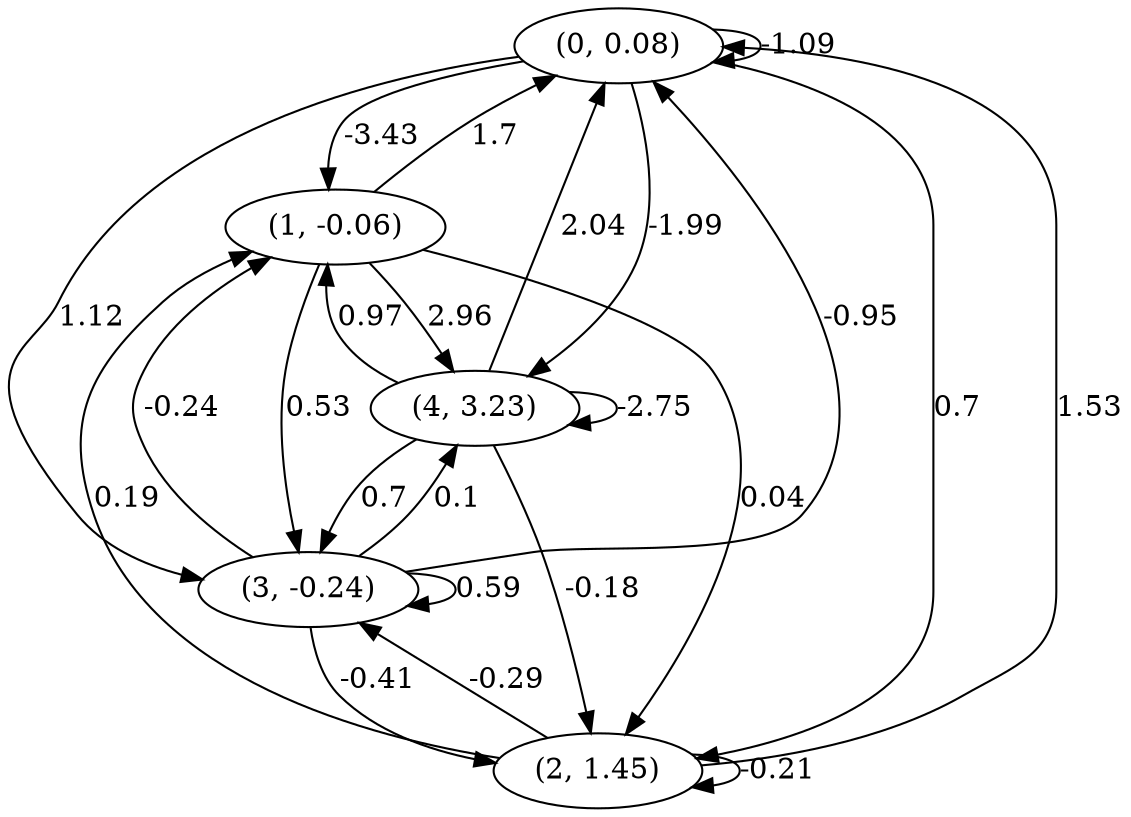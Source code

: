 digraph {
    0 [ label = "(0, 0.08)" ]
    1 [ label = "(1, -0.06)" ]
    2 [ label = "(2, 1.45)" ]
    3 [ label = "(3, -0.24)" ]
    4 [ label = "(4, 3.23)" ]
    0 -> 0 [ label = "-1.09" ]
    2 -> 2 [ label = "-0.21" ]
    3 -> 3 [ label = "0.59" ]
    4 -> 4 [ label = "-2.75" ]
    1 -> 0 [ label = "1.7" ]
    2 -> 0 [ label = "1.53" ]
    3 -> 0 [ label = "-0.95" ]
    4 -> 0 [ label = "2.04" ]
    0 -> 1 [ label = "-3.43" ]
    2 -> 1 [ label = "0.19" ]
    3 -> 1 [ label = "-0.24" ]
    4 -> 1 [ label = "0.97" ]
    0 -> 2 [ label = "0.7" ]
    1 -> 2 [ label = "0.04" ]
    3 -> 2 [ label = "-0.41" ]
    4 -> 2 [ label = "-0.18" ]
    0 -> 3 [ label = "1.12" ]
    1 -> 3 [ label = "0.53" ]
    2 -> 3 [ label = "-0.29" ]
    4 -> 3 [ label = "0.7" ]
    0 -> 4 [ label = "-1.99" ]
    1 -> 4 [ label = "2.96" ]
    3 -> 4 [ label = "0.1" ]
}

